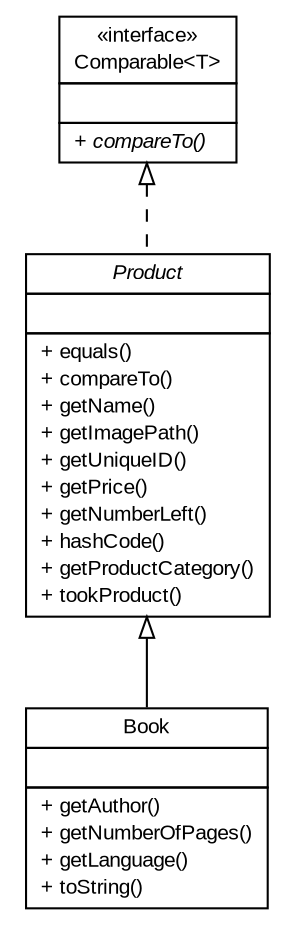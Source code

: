 #!/usr/local/bin/dot
#
# Class diagram 
# Generated by UMLGraph version R5_7_2-32-g40b5a6 (http://www.spinellis.gr/umlgraph/)
#

digraph G {
	edge [fontname="arial",fontsize=10,labelfontname="arial",labelfontsize=10];
	node [fontname="arial",fontsize=10,shape=plaintext];
	nodesep=0.25;
	ranksep=0.5;
	// store.business.util.product.Product
	c0 [label=<<table title="store.business.util.product.Product" border="0" cellborder="1" cellspacing="0" cellpadding="2" port="p">
		<tr><td><table border="0" cellspacing="0" cellpadding="1">
<tr><td align="center" balign="center"><font face="arial italic"> Product </font></td></tr>
		</table></td></tr>
		<tr><td><table border="0" cellspacing="0" cellpadding="1">
<tr><td align="left" balign="left">  </td></tr>
		</table></td></tr>
		<tr><td><table border="0" cellspacing="0" cellpadding="1">
<tr><td align="left" balign="left"> + equals() </td></tr>
<tr><td align="left" balign="left"> + compareTo() </td></tr>
<tr><td align="left" balign="left"> + getName() </td></tr>
<tr><td align="left" balign="left"> + getImagePath() </td></tr>
<tr><td align="left" balign="left"> + getUniqueID() </td></tr>
<tr><td align="left" balign="left"> + getPrice() </td></tr>
<tr><td align="left" balign="left"> + getNumberLeft() </td></tr>
<tr><td align="left" balign="left"> + hashCode() </td></tr>
<tr><td align="left" balign="left"> + getProductCategory() </td></tr>
<tr><td align="left" balign="left"> + tookProduct() </td></tr>
		</table></td></tr>
		</table>>, URL="null", fontname="arial", fontcolor="black", fontsize=10.0];
	// store.business.util.product.Book
	c2 [label=<<table title="store.business.util.product.Book" border="0" cellborder="1" cellspacing="0" cellpadding="2" port="p">
		<tr><td><table border="0" cellspacing="0" cellpadding="1">
<tr><td align="center" balign="center"> Book </td></tr>
		</table></td></tr>
		<tr><td><table border="0" cellspacing="0" cellpadding="1">
<tr><td align="left" balign="left">  </td></tr>
		</table></td></tr>
		<tr><td><table border="0" cellspacing="0" cellpadding="1">
<tr><td align="left" balign="left"> + getAuthor() </td></tr>
<tr><td align="left" balign="left"> + getNumberOfPages() </td></tr>
<tr><td align="left" balign="left"> + getLanguage() </td></tr>
<tr><td align="left" balign="left"> + toString() </td></tr>
		</table></td></tr>
		</table>>, URL="null", fontname="arial", fontcolor="black", fontsize=10.0];
	//store.business.util.product.Product implements java.lang.Comparable<T>
	c4:p -> c0:p [dir=back,arrowtail=empty,style=dashed];
	//store.business.util.product.Book extends store.business.util.product.Product
	c0:p -> c2:p [dir=back,arrowtail=empty];
	// java.lang.Comparable<T>
	c4 [label=<<table title="java.lang.Comparable" border="0" cellborder="1" cellspacing="0" cellpadding="2" port="p" href="http://docs.oracle.com/javase/7/docs/api/java/lang/Comparable.html" target="_parent">
		<tr><td><table border="0" cellspacing="0" cellpadding="1">
<tr><td align="center" balign="center"> &#171;interface&#187; </td></tr>
<tr><td align="center" balign="center"> Comparable&lt;T&gt; </td></tr>
		</table></td></tr>
		<tr><td><table border="0" cellspacing="0" cellpadding="1">
<tr><td align="left" balign="left">  </td></tr>
		</table></td></tr>
		<tr><td><table border="0" cellspacing="0" cellpadding="1">
<tr><td align="left" balign="left"><font face="arial italic" point-size="10.0"> + compareTo() </font></td></tr>
		</table></td></tr>
		</table>>, URL="http://docs.oracle.com/javase/7/docs/api/java/lang/Comparable.html", fontname="arial", fontcolor="black", fontsize=10.0];
}

